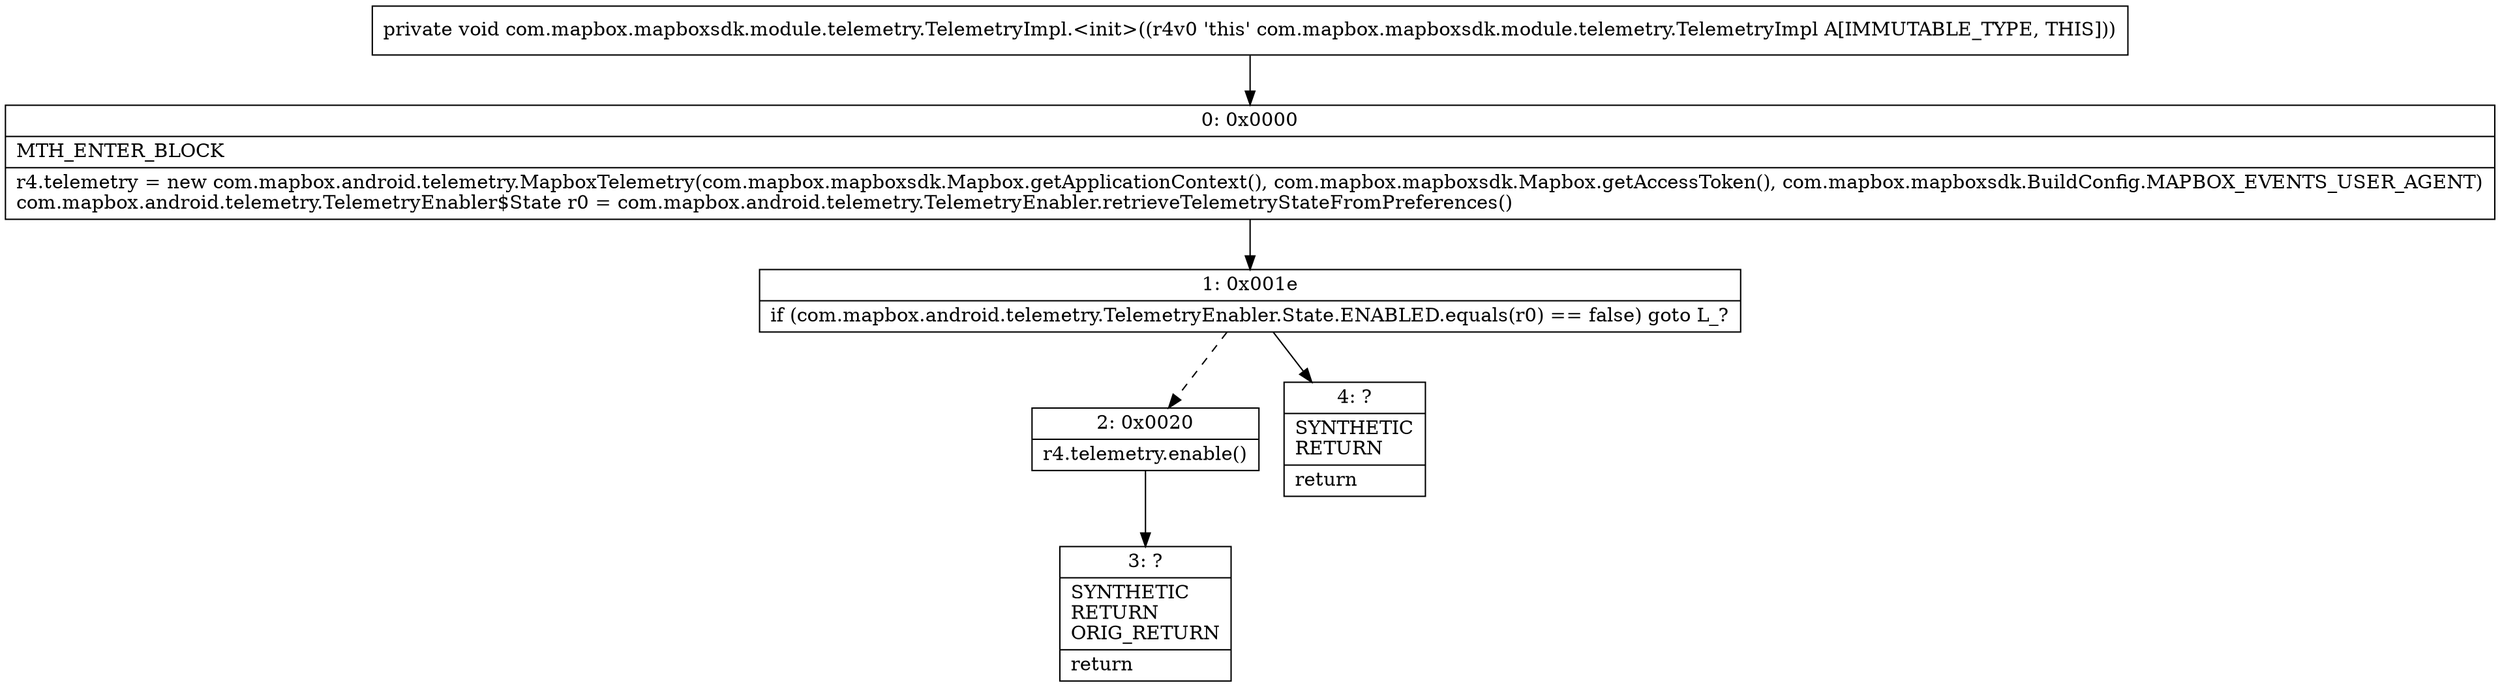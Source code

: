 digraph "CFG forcom.mapbox.mapboxsdk.module.telemetry.TelemetryImpl.\<init\>()V" {
Node_0 [shape=record,label="{0\:\ 0x0000|MTH_ENTER_BLOCK\l|r4.telemetry = new com.mapbox.android.telemetry.MapboxTelemetry(com.mapbox.mapboxsdk.Mapbox.getApplicationContext(), com.mapbox.mapboxsdk.Mapbox.getAccessToken(), com.mapbox.mapboxsdk.BuildConfig.MAPBOX_EVENTS_USER_AGENT)\lcom.mapbox.android.telemetry.TelemetryEnabler$State r0 = com.mapbox.android.telemetry.TelemetryEnabler.retrieveTelemetryStateFromPreferences()\l}"];
Node_1 [shape=record,label="{1\:\ 0x001e|if (com.mapbox.android.telemetry.TelemetryEnabler.State.ENABLED.equals(r0) == false) goto L_?\l}"];
Node_2 [shape=record,label="{2\:\ 0x0020|r4.telemetry.enable()\l}"];
Node_3 [shape=record,label="{3\:\ ?|SYNTHETIC\lRETURN\lORIG_RETURN\l|return\l}"];
Node_4 [shape=record,label="{4\:\ ?|SYNTHETIC\lRETURN\l|return\l}"];
MethodNode[shape=record,label="{private void com.mapbox.mapboxsdk.module.telemetry.TelemetryImpl.\<init\>((r4v0 'this' com.mapbox.mapboxsdk.module.telemetry.TelemetryImpl A[IMMUTABLE_TYPE, THIS])) }"];
MethodNode -> Node_0;
Node_0 -> Node_1;
Node_1 -> Node_2[style=dashed];
Node_1 -> Node_4;
Node_2 -> Node_3;
}

